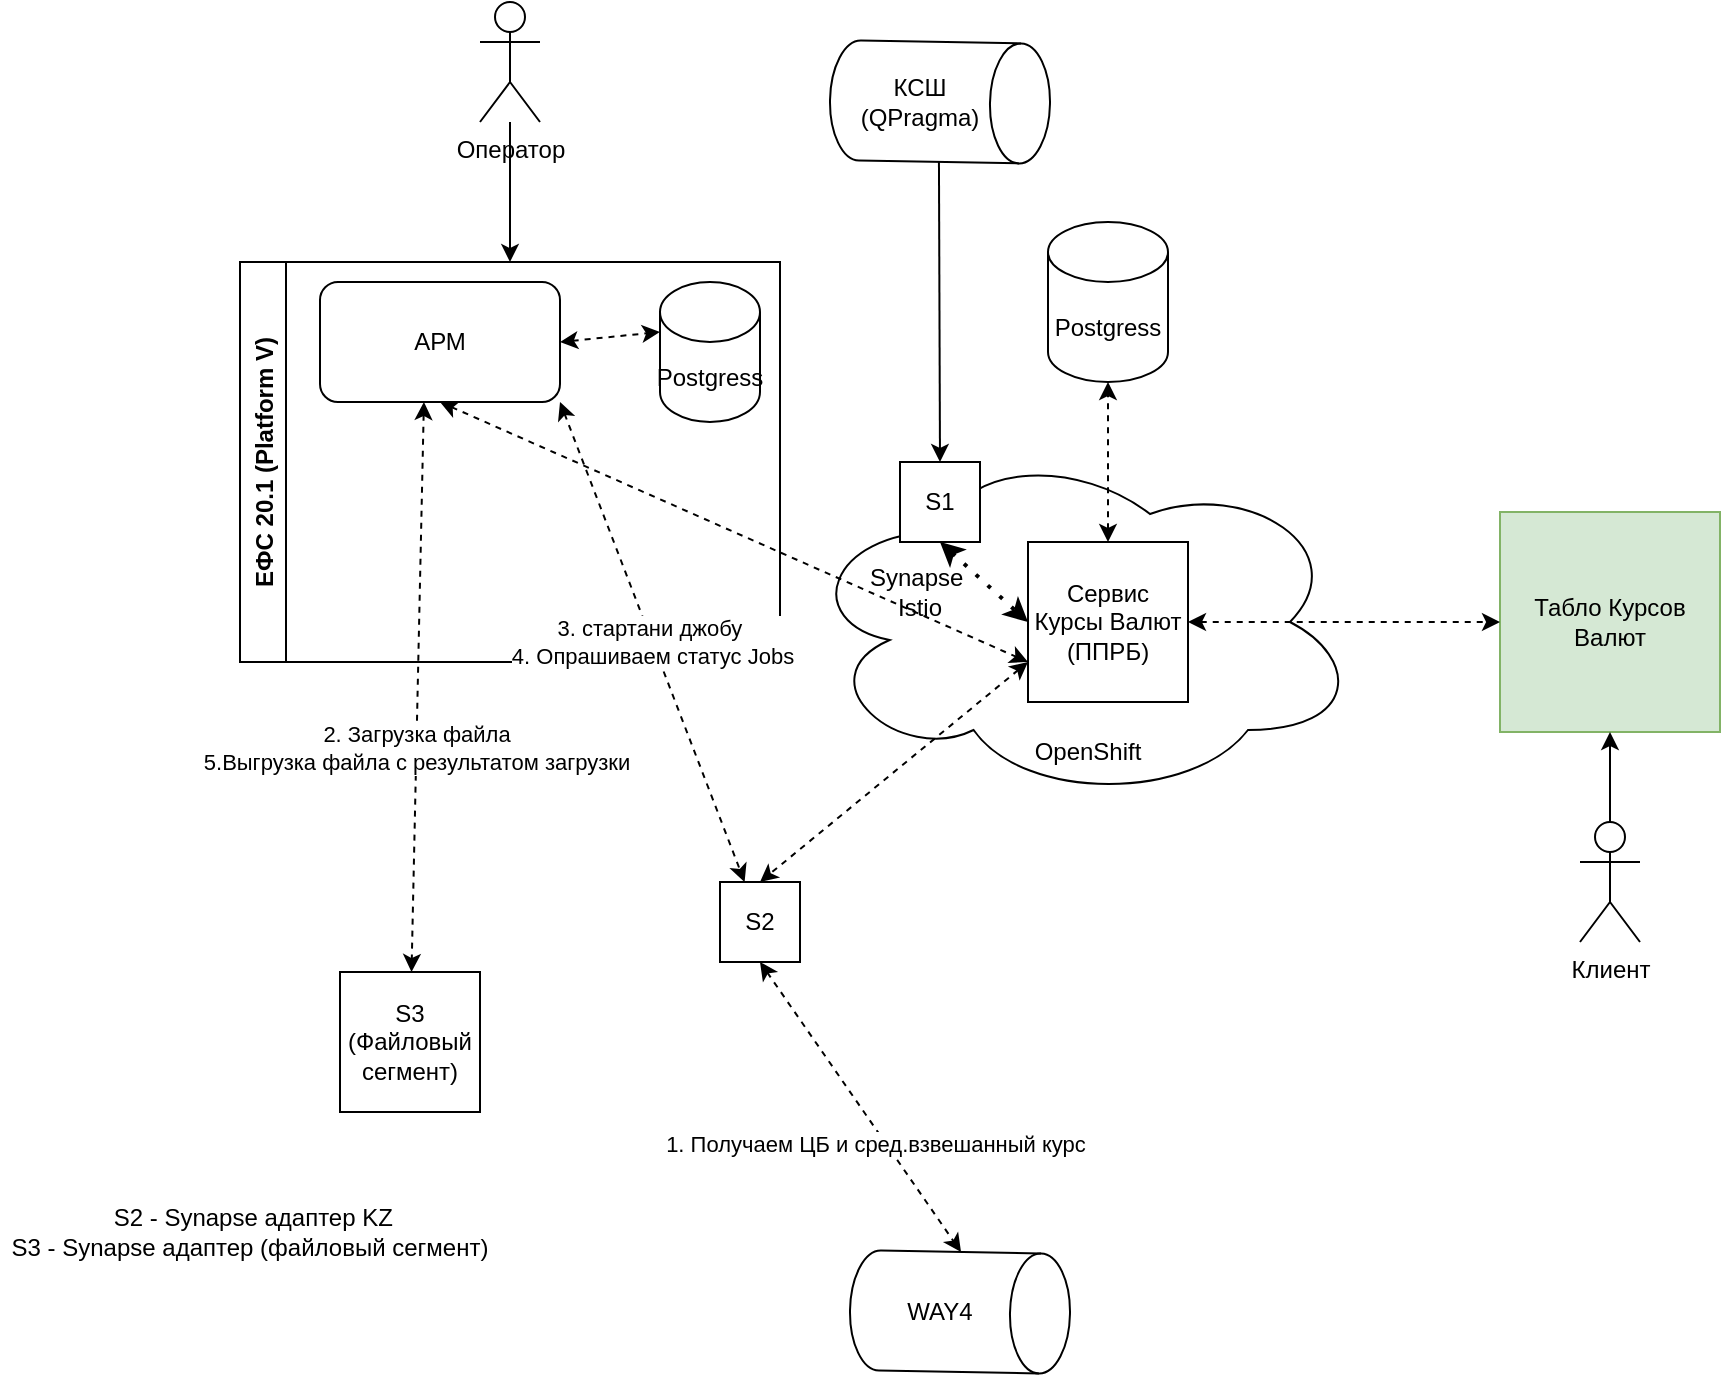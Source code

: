 <mxfile version="16.5.6" type="github">
  <diagram id="OzIoXQDtBUyZs4l1DmaA" name="Page-1">
    <mxGraphModel dx="2125" dy="699" grid="1" gridSize="10" guides="1" tooltips="1" connect="1" arrows="1" fold="1" page="1" pageScale="1" pageWidth="827" pageHeight="1169" math="0" shadow="0">
      <root>
        <mxCell id="0" />
        <mxCell id="1" parent="0" />
        <mxCell id="K_K5CEvlOi9xd-67BidJ-8" value="" style="ellipse;shape=cloud;whiteSpace=wrap;html=1;" parent="1" vertex="1">
          <mxGeometry x="250" y="340" width="280" height="180" as="geometry" />
        </mxCell>
        <mxCell id="K_K5CEvlOi9xd-67BidJ-1" value="Табло Курсов Валют" style="whiteSpace=wrap;html=1;aspect=fixed;fillColor=#d5e8d4;strokeColor=#82b366;" parent="1" vertex="1">
          <mxGeometry x="600" y="375" width="110" height="110" as="geometry" />
        </mxCell>
        <mxCell id="K_K5CEvlOi9xd-67BidJ-5" value="" style="edgeStyle=orthogonalEdgeStyle;rounded=0;orthogonalLoop=1;jettySize=auto;html=1;" parent="1" source="K_K5CEvlOi9xd-67BidJ-2" target="K_K5CEvlOi9xd-67BidJ-1" edge="1">
          <mxGeometry relative="1" as="geometry" />
        </mxCell>
        <mxCell id="K_K5CEvlOi9xd-67BidJ-2" value="Клиент" style="shape=umlActor;verticalLabelPosition=bottom;verticalAlign=top;html=1;outlineConnect=0;" parent="1" vertex="1">
          <mxGeometry x="640" y="530" width="30" height="60" as="geometry" />
        </mxCell>
        <mxCell id="K_K5CEvlOi9xd-67BidJ-6" value="Postgress" style="shape=cylinder3;whiteSpace=wrap;html=1;boundedLbl=1;backgroundOutline=1;size=15;" parent="1" vertex="1">
          <mxGeometry x="374" y="230" width="60" height="80" as="geometry" />
        </mxCell>
        <mxCell id="K_K5CEvlOi9xd-67BidJ-7" value="Сервис Курсы Валют (ППРБ)" style="whiteSpace=wrap;html=1;aspect=fixed;" parent="1" vertex="1">
          <mxGeometry x="364" y="390" width="80" height="80" as="geometry" />
        </mxCell>
        <mxCell id="K_K5CEvlOi9xd-67BidJ-9" value="OpenShift" style="text;html=1;strokeColor=none;fillColor=none;align=center;verticalAlign=middle;whiteSpace=wrap;rounded=0;" parent="1" vertex="1">
          <mxGeometry x="364" y="480" width="60" height="30" as="geometry" />
        </mxCell>
        <mxCell id="K_K5CEvlOi9xd-67BidJ-10" value="" style="endArrow=classic;startArrow=classic;html=1;rounded=0;entryX=0.5;entryY=1;entryDx=0;entryDy=0;entryPerimeter=0;exitX=0.5;exitY=0;exitDx=0;exitDy=0;dashed=1;" parent="1" source="K_K5CEvlOi9xd-67BidJ-7" target="K_K5CEvlOi9xd-67BidJ-6" edge="1">
          <mxGeometry width="50" height="50" relative="1" as="geometry">
            <mxPoint x="390" y="440" as="sourcePoint" />
            <mxPoint x="440" y="390" as="targetPoint" />
          </mxGeometry>
        </mxCell>
        <mxCell id="K_K5CEvlOi9xd-67BidJ-11" value="" style="endArrow=classic;startArrow=classic;html=1;rounded=0;entryX=0;entryY=0.5;entryDx=0;entryDy=0;exitX=1;exitY=0.5;exitDx=0;exitDy=0;dashed=1;" parent="1" source="K_K5CEvlOi9xd-67BidJ-7" target="K_K5CEvlOi9xd-67BidJ-1" edge="1">
          <mxGeometry width="50" height="50" relative="1" as="geometry">
            <mxPoint x="390" y="440" as="sourcePoint" />
            <mxPoint x="440" y="390" as="targetPoint" />
            <Array as="points">
              <mxPoint x="580" y="430" />
            </Array>
          </mxGeometry>
        </mxCell>
        <mxCell id="K_K5CEvlOi9xd-67BidJ-15" value="ЕФС 20.1 (Platform V)" style="swimlane;horizontal=0;" parent="1" vertex="1">
          <mxGeometry x="-30" y="250" width="270" height="200" as="geometry" />
        </mxCell>
        <mxCell id="K_K5CEvlOi9xd-67BidJ-14" value="АРМ" style="rounded=1;whiteSpace=wrap;html=1;" parent="K_K5CEvlOi9xd-67BidJ-15" vertex="1">
          <mxGeometry x="40" y="10" width="120" height="60" as="geometry" />
        </mxCell>
        <mxCell id="d1kFA175CohVTMcIDnTD-17" value="Postgress" style="shape=cylinder3;whiteSpace=wrap;html=1;boundedLbl=1;backgroundOutline=1;size=15;" vertex="1" parent="K_K5CEvlOi9xd-67BidJ-15">
          <mxGeometry x="210" y="10" width="50" height="70" as="geometry" />
        </mxCell>
        <mxCell id="d1kFA175CohVTMcIDnTD-18" value="" style="endArrow=classic;html=1;rounded=0;dashed=1;exitX=1;exitY=0.5;exitDx=0;exitDy=0;entryX=0;entryY=0;entryDx=0;entryDy=25;entryPerimeter=0;startArrow=classic;startFill=1;" edge="1" parent="K_K5CEvlOi9xd-67BidJ-15" source="K_K5CEvlOi9xd-67BidJ-14" target="d1kFA175CohVTMcIDnTD-17">
          <mxGeometry width="50" height="50" relative="1" as="geometry">
            <mxPoint x="420" y="270" as="sourcePoint" />
            <mxPoint x="470" y="220" as="targetPoint" />
          </mxGeometry>
        </mxCell>
        <mxCell id="K_K5CEvlOi9xd-67BidJ-16" value="Synapse&amp;nbsp;&lt;br&gt;Istio" style="text;html=1;strokeColor=none;fillColor=none;align=center;verticalAlign=middle;whiteSpace=wrap;rounded=0;" parent="1" vertex="1">
          <mxGeometry x="280" y="400" width="60" height="30" as="geometry" />
        </mxCell>
        <mxCell id="K_K5CEvlOi9xd-67BidJ-22" value="" style="shape=cylinder3;whiteSpace=wrap;html=1;boundedLbl=1;backgroundOutline=1;size=15;rotation=91;" parent="1" vertex="1">
          <mxGeometry x="290" y="115" width="60" height="110" as="geometry" />
        </mxCell>
        <mxCell id="K_K5CEvlOi9xd-67BidJ-23" value="КСШ (QPragma)" style="text;html=1;strokeColor=none;fillColor=none;align=center;verticalAlign=middle;whiteSpace=wrap;rounded=0;" parent="1" vertex="1">
          <mxGeometry x="280" y="155" width="60" height="30" as="geometry" />
        </mxCell>
        <mxCell id="K_K5CEvlOi9xd-67BidJ-24" value="S1" style="whiteSpace=wrap;html=1;aspect=fixed;" parent="1" vertex="1">
          <mxGeometry x="300" y="350" width="40" height="40" as="geometry" />
        </mxCell>
        <mxCell id="K_K5CEvlOi9xd-67BidJ-25" value="S3 (Файловый сегмент)" style="whiteSpace=wrap;html=1;aspect=fixed;" parent="1" vertex="1">
          <mxGeometry x="20" y="605" width="70" height="70" as="geometry" />
        </mxCell>
        <mxCell id="K_K5CEvlOi9xd-67BidJ-27" value="" style="endArrow=classic;dashed=1;html=1;dashPattern=1 3;strokeWidth=2;rounded=0;exitX=0.5;exitY=1;exitDx=0;exitDy=0;entryX=0;entryY=0.5;entryDx=0;entryDy=0;startArrow=classic;startFill=1;endFill=1;" parent="1" source="K_K5CEvlOi9xd-67BidJ-24" target="K_K5CEvlOi9xd-67BidJ-7" edge="1">
          <mxGeometry width="50" height="50" relative="1" as="geometry">
            <mxPoint x="390" y="290" as="sourcePoint" />
            <mxPoint x="440" y="240" as="targetPoint" />
            <Array as="points" />
          </mxGeometry>
        </mxCell>
        <mxCell id="K_K5CEvlOi9xd-67BidJ-30" value="Оператор" style="shape=umlActor;verticalLabelPosition=bottom;verticalAlign=top;html=1;outlineConnect=0;" parent="1" vertex="1">
          <mxGeometry x="90" y="120" width="30" height="60" as="geometry" />
        </mxCell>
        <mxCell id="K_K5CEvlOi9xd-67BidJ-31" value="" style="endArrow=classic;html=1;rounded=0;entryX=0.5;entryY=0;entryDx=0;entryDy=0;" parent="1" source="K_K5CEvlOi9xd-67BidJ-30" target="K_K5CEvlOi9xd-67BidJ-15" edge="1">
          <mxGeometry width="50" height="50" relative="1" as="geometry">
            <mxPoint x="390" y="430" as="sourcePoint" />
            <mxPoint x="440" y="380" as="targetPoint" />
          </mxGeometry>
        </mxCell>
        <mxCell id="d1kFA175CohVTMcIDnTD-3" value="" style="endArrow=classic;html=1;rounded=0;exitX=1;exitY=0.5;exitDx=0;exitDy=0;exitPerimeter=0;entryX=0.5;entryY=0;entryDx=0;entryDy=0;" edge="1" parent="1" source="K_K5CEvlOi9xd-67BidJ-22" target="K_K5CEvlOi9xd-67BidJ-24">
          <mxGeometry width="50" height="50" relative="1" as="geometry">
            <mxPoint x="390" y="380" as="sourcePoint" />
            <mxPoint x="440" y="330" as="targetPoint" />
          </mxGeometry>
        </mxCell>
        <mxCell id="d1kFA175CohVTMcIDnTD-4" value="S2" style="whiteSpace=wrap;html=1;aspect=fixed;" vertex="1" parent="1">
          <mxGeometry x="210" y="560" width="40" height="40" as="geometry" />
        </mxCell>
        <mxCell id="d1kFA175CohVTMcIDnTD-5" value="&amp;nbsp;S2 - Synapse адаптер KZ&lt;br&gt;S3 - Synapse адаптер (файловый сегмент)" style="text;html=1;strokeColor=none;fillColor=none;align=center;verticalAlign=middle;whiteSpace=wrap;rounded=0;" vertex="1" parent="1">
          <mxGeometry x="-150" y="720" width="250" height="30" as="geometry" />
        </mxCell>
        <mxCell id="d1kFA175CohVTMcIDnTD-7" value="" style="endArrow=classic;html=1;rounded=0;exitX=0.5;exitY=1;exitDx=0;exitDy=0;entryX=0;entryY=0.75;entryDx=0;entryDy=0;dashed=1;startArrow=classic;startFill=1;" edge="1" parent="1" source="K_K5CEvlOi9xd-67BidJ-14" target="K_K5CEvlOi9xd-67BidJ-7">
          <mxGeometry width="50" height="50" relative="1" as="geometry">
            <mxPoint x="390" y="430" as="sourcePoint" />
            <mxPoint x="440" y="380" as="targetPoint" />
          </mxGeometry>
        </mxCell>
        <mxCell id="d1kFA175CohVTMcIDnTD-8" value="" style="endArrow=classic;html=1;rounded=0;entryX=0.5;entryY=0;entryDx=0;entryDy=0;exitX=0;exitY=0.75;exitDx=0;exitDy=0;dashed=1;startArrow=classic;startFill=1;" edge="1" parent="1" source="K_K5CEvlOi9xd-67BidJ-7" target="d1kFA175CohVTMcIDnTD-4">
          <mxGeometry width="50" height="50" relative="1" as="geometry">
            <mxPoint x="390" y="480" as="sourcePoint" />
            <mxPoint x="440" y="430" as="targetPoint" />
          </mxGeometry>
        </mxCell>
        <mxCell id="d1kFA175CohVTMcIDnTD-10" value="" style="shape=cylinder3;whiteSpace=wrap;html=1;boundedLbl=1;backgroundOutline=1;size=15;rotation=91;" vertex="1" parent="1">
          <mxGeometry x="300" y="720" width="60" height="110" as="geometry" />
        </mxCell>
        <mxCell id="d1kFA175CohVTMcIDnTD-11" value="WAY4" style="text;html=1;strokeColor=none;fillColor=none;align=center;verticalAlign=middle;whiteSpace=wrap;rounded=0;" vertex="1" parent="1">
          <mxGeometry x="290" y="760" width="60" height="30" as="geometry" />
        </mxCell>
        <mxCell id="d1kFA175CohVTMcIDnTD-12" value="1. Получаем ЦБ и сред.взвешанный курс&amp;nbsp;" style="endArrow=classic;html=1;rounded=0;exitX=0.5;exitY=1;exitDx=0;exitDy=0;entryX=0;entryY=0.5;entryDx=0;entryDy=0;entryPerimeter=0;startArrow=classic;startFill=1;dashed=1;" edge="1" parent="1" source="d1kFA175CohVTMcIDnTD-4" target="d1kFA175CohVTMcIDnTD-10">
          <mxGeometry x="0.23" y="-4" width="50" height="50" relative="1" as="geometry">
            <mxPoint x="390" y="530" as="sourcePoint" />
            <mxPoint x="440" y="480" as="targetPoint" />
            <mxPoint as="offset" />
          </mxGeometry>
        </mxCell>
        <mxCell id="d1kFA175CohVTMcIDnTD-13" value="" style="endArrow=classic;html=1;rounded=0;dashed=1;exitX=0.433;exitY=1;exitDx=0;exitDy=0;exitPerimeter=0;startArrow=classic;startFill=1;" edge="1" parent="1" source="K_K5CEvlOi9xd-67BidJ-14" target="K_K5CEvlOi9xd-67BidJ-25">
          <mxGeometry width="50" height="50" relative="1" as="geometry">
            <mxPoint x="390" y="530" as="sourcePoint" />
            <mxPoint x="440" y="480" as="targetPoint" />
          </mxGeometry>
        </mxCell>
        <mxCell id="d1kFA175CohVTMcIDnTD-14" value="2. Загрузка файла&lt;br&gt;5.Выгрузка файла с результатом загрузки" style="edgeLabel;html=1;align=center;verticalAlign=middle;resizable=0;points=[];" vertex="1" connectable="0" parent="d1kFA175CohVTMcIDnTD-13">
          <mxGeometry x="0.213" relative="1" as="geometry">
            <mxPoint as="offset" />
          </mxGeometry>
        </mxCell>
        <mxCell id="d1kFA175CohVTMcIDnTD-15" value="3. стартани джобу&amp;nbsp;&lt;br&gt;4. Опрашиваем статус Jobs" style="endArrow=classic;html=1;rounded=0;dashed=1;startArrow=classic;startFill=1;exitX=1;exitY=1;exitDx=0;exitDy=0;" edge="1" parent="1" source="K_K5CEvlOi9xd-67BidJ-14" target="d1kFA175CohVTMcIDnTD-4">
          <mxGeometry width="50" height="50" relative="1" as="geometry">
            <mxPoint x="140" y="320" as="sourcePoint" />
            <mxPoint x="440" y="480" as="targetPoint" />
          </mxGeometry>
        </mxCell>
      </root>
    </mxGraphModel>
  </diagram>
</mxfile>
